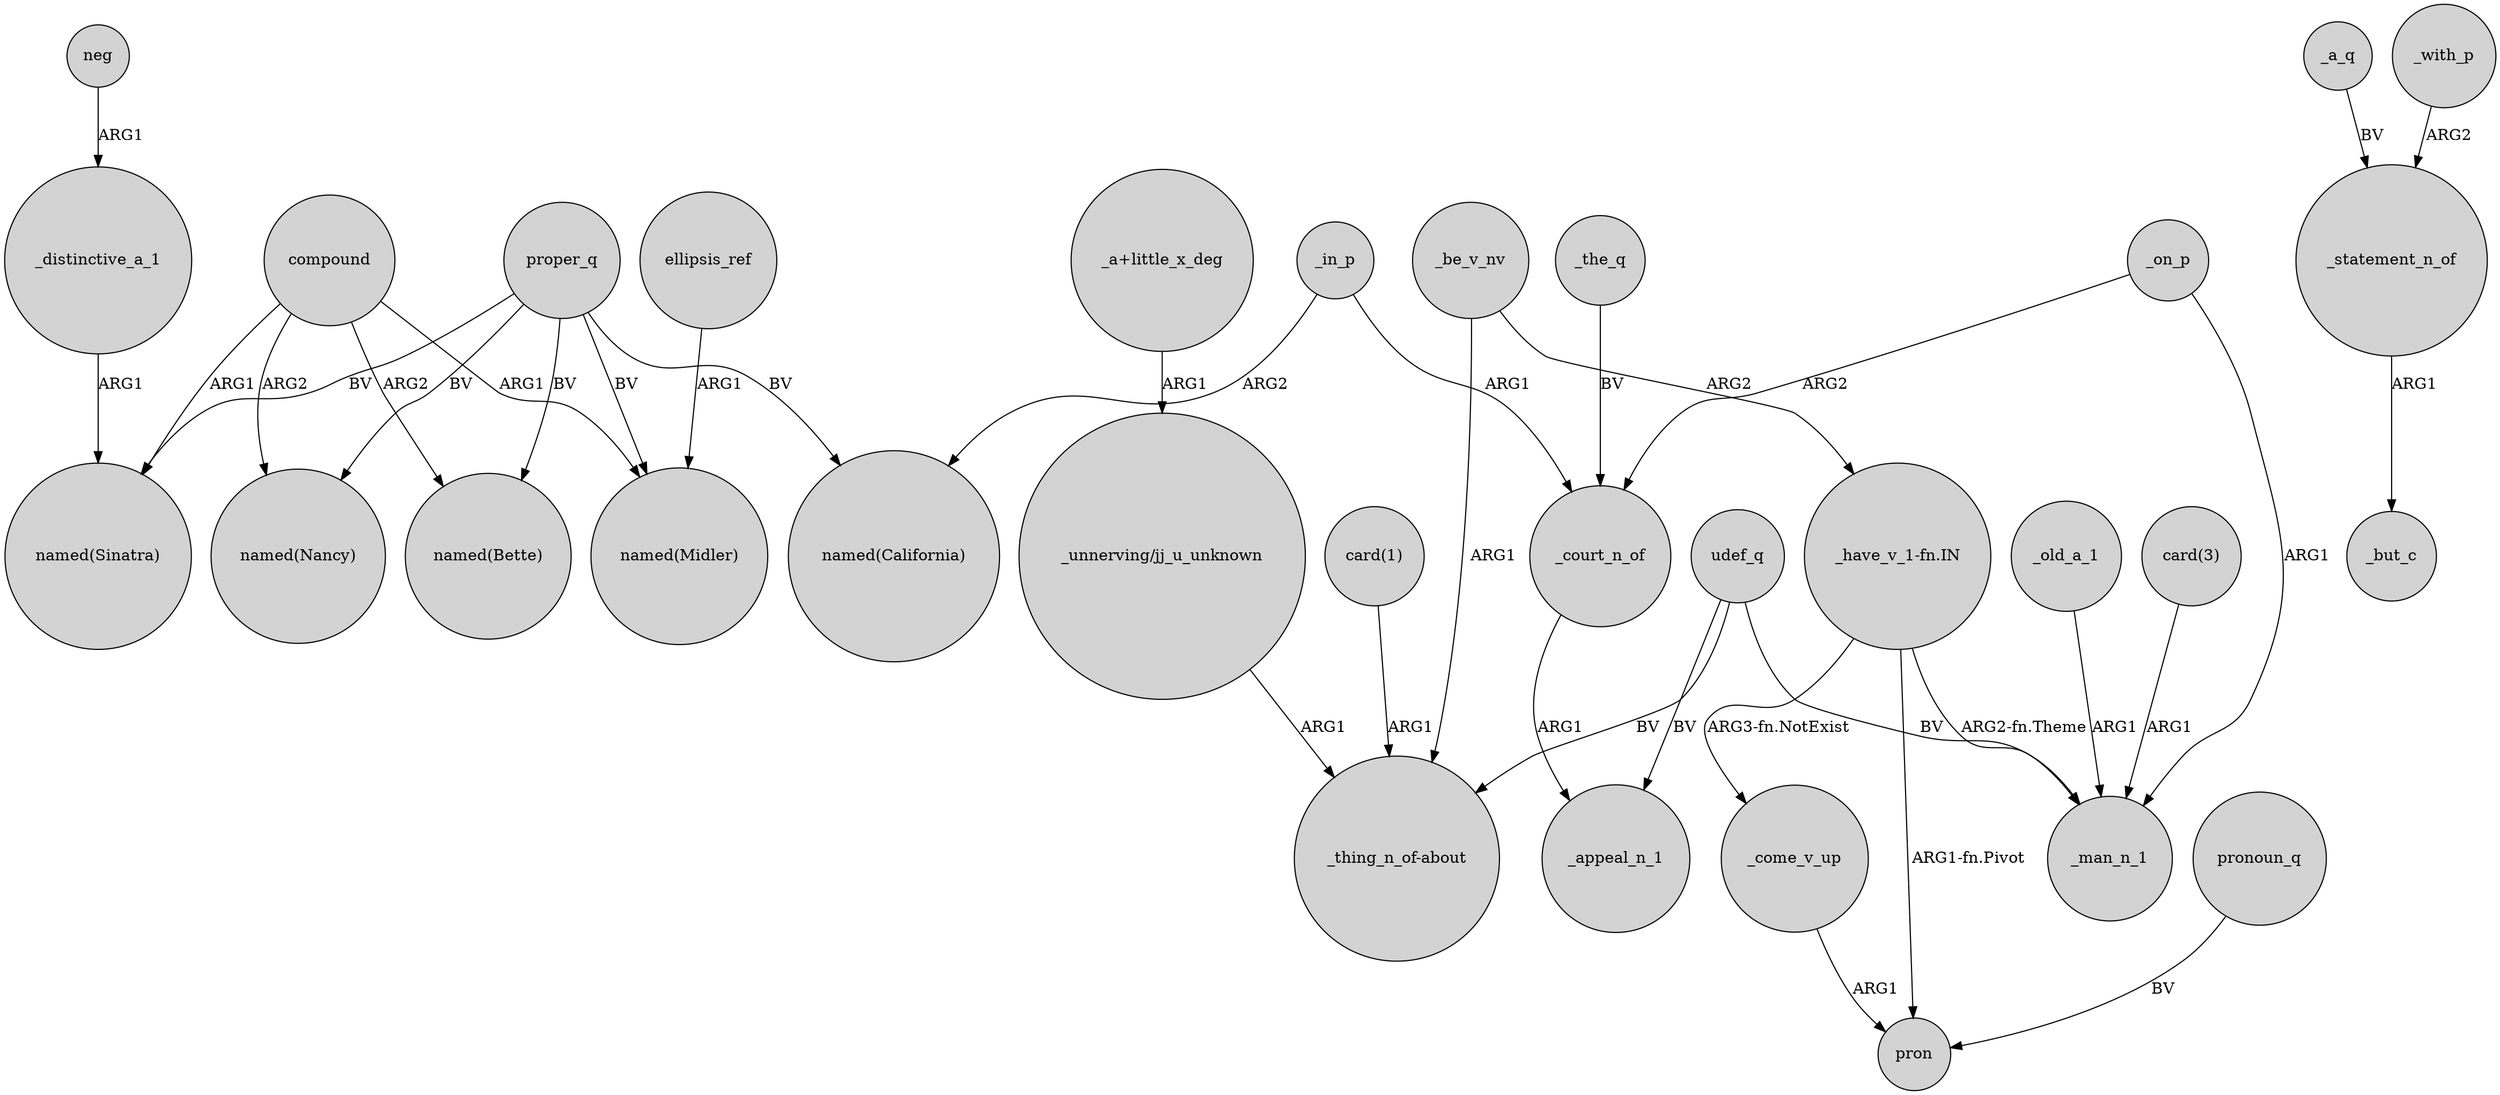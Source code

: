 digraph {
	node [shape=circle style=filled]
	compound -> "named(Nancy)" [label=ARG2]
	_in_p -> "named(California)" [label=ARG2]
	udef_q -> "_thing_n_of-about" [label=BV]
	_on_p -> _court_n_of [label=ARG2]
	_distinctive_a_1 -> "named(Sinatra)" [label=ARG1]
	_come_v_up -> pron [label=ARG1]
	_old_a_1 -> _man_n_1 [label=ARG1]
	_the_q -> _court_n_of [label=BV]
	"_unnerving/jj_u_unknown" -> "_thing_n_of-about" [label=ARG1]
	proper_q -> "named(California)" [label=BV]
	_a_q -> _statement_n_of [label=BV]
	_statement_n_of -> _but_c [label=ARG1]
	_be_v_nv -> "_thing_n_of-about" [label=ARG1]
	ellipsis_ref -> "named(Midler)" [label=ARG1]
	"_have_v_1-fn.IN" -> _come_v_up [label="ARG3-fn.NotExist"]
	"_have_v_1-fn.IN" -> _man_n_1 [label="ARG2-fn.Theme"]
	"_have_v_1-fn.IN" -> pron [label="ARG1-fn.Pivot"]
	"card(3)" -> _man_n_1 [label=ARG1]
	proper_q -> "named(Sinatra)" [label=BV]
	"_a+little_x_deg" -> "_unnerving/jj_u_unknown" [label=ARG1]
	proper_q -> "named(Midler)" [label=BV]
	proper_q -> "named(Nancy)" [label=BV]
	pronoun_q -> pron [label=BV]
	_be_v_nv -> "_have_v_1-fn.IN" [label=ARG2]
	compound -> "named(Sinatra)" [label=ARG1]
	udef_q -> _appeal_n_1 [label=BV]
	_on_p -> _man_n_1 [label=ARG1]
	compound -> "named(Midler)" [label=ARG1]
	compound -> "named(Bette)" [label=ARG2]
	proper_q -> "named(Bette)" [label=BV]
	udef_q -> _man_n_1 [label=BV]
	_in_p -> _court_n_of [label=ARG1]
	"card(1)" -> "_thing_n_of-about" [label=ARG1]
	_with_p -> _statement_n_of [label=ARG2]
	neg -> _distinctive_a_1 [label=ARG1]
	_court_n_of -> _appeal_n_1 [label=ARG1]
}
